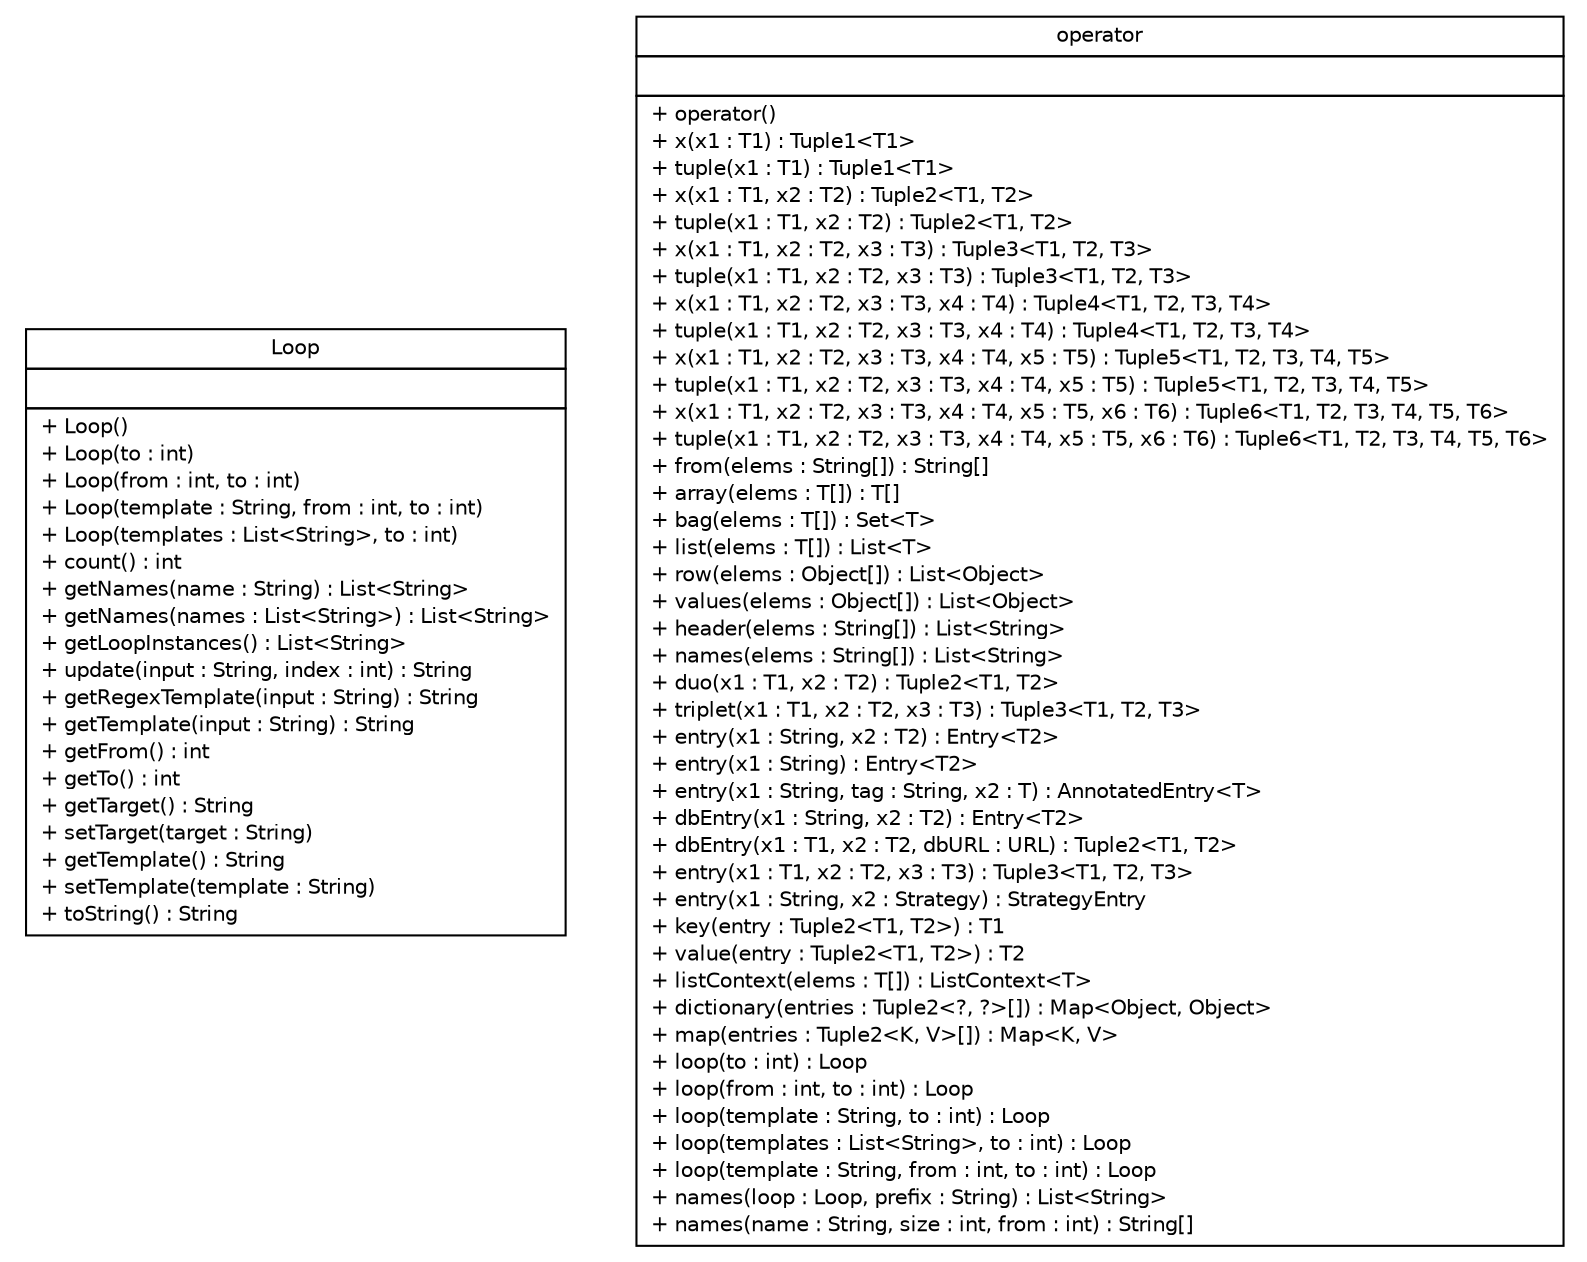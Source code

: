 #!/usr/local/bin/dot
#
# Class diagram 
# Generated by UMLGraph version R5_6 (http://www.umlgraph.org/)
#

digraph G {
	edge [fontname="Helvetica",fontsize=10,labelfontname="Helvetica",labelfontsize=10];
	node [fontname="Helvetica",fontsize=10,shape=plaintext];
	nodesep=0.25;
	ranksep=0.5;
	// sorcer.co.Loop
	c48950 [label=<<table title="sorcer.co.Loop" border="0" cellborder="1" cellspacing="0" cellpadding="2" port="p" href="./Loop.html">
		<tr><td><table border="0" cellspacing="0" cellpadding="1">
<tr><td align="center" balign="center"> Loop </td></tr>
		</table></td></tr>
		<tr><td><table border="0" cellspacing="0" cellpadding="1">
<tr><td align="left" balign="left">  </td></tr>
		</table></td></tr>
		<tr><td><table border="0" cellspacing="0" cellpadding="1">
<tr><td align="left" balign="left"> + Loop() </td></tr>
<tr><td align="left" balign="left"> + Loop(to : int) </td></tr>
<tr><td align="left" balign="left"> + Loop(from : int, to : int) </td></tr>
<tr><td align="left" balign="left"> + Loop(template : String, from : int, to : int) </td></tr>
<tr><td align="left" balign="left"> + Loop(templates : List&lt;String&gt;, to : int) </td></tr>
<tr><td align="left" balign="left"> + count() : int </td></tr>
<tr><td align="left" balign="left"> + getNames(name : String) : List&lt;String&gt; </td></tr>
<tr><td align="left" balign="left"> + getNames(names : List&lt;String&gt;) : List&lt;String&gt; </td></tr>
<tr><td align="left" balign="left"> + getLoopInstances() : List&lt;String&gt; </td></tr>
<tr><td align="left" balign="left"> + update(input : String, index : int) : String </td></tr>
<tr><td align="left" balign="left"> + getRegexTemplate(input : String) : String </td></tr>
<tr><td align="left" balign="left"> + getTemplate(input : String) : String </td></tr>
<tr><td align="left" balign="left"> + getFrom() : int </td></tr>
<tr><td align="left" balign="left"> + getTo() : int </td></tr>
<tr><td align="left" balign="left"> + getTarget() : String </td></tr>
<tr><td align="left" balign="left"> + setTarget(target : String) </td></tr>
<tr><td align="left" balign="left"> + getTemplate() : String </td></tr>
<tr><td align="left" balign="left"> + setTemplate(template : String) </td></tr>
<tr><td align="left" balign="left"> + toString() : String </td></tr>
		</table></td></tr>
		</table>>, URL="./Loop.html", fontname="Helvetica", fontcolor="black", fontsize=10.0];
	// sorcer.co.operator
	c48951 [label=<<table title="sorcer.co.operator" border="0" cellborder="1" cellspacing="0" cellpadding="2" port="p" href="./operator.html">
		<tr><td><table border="0" cellspacing="0" cellpadding="1">
<tr><td align="center" balign="center"> operator </td></tr>
		</table></td></tr>
		<tr><td><table border="0" cellspacing="0" cellpadding="1">
<tr><td align="left" balign="left">  </td></tr>
		</table></td></tr>
		<tr><td><table border="0" cellspacing="0" cellpadding="1">
<tr><td align="left" balign="left"> + operator() </td></tr>
<tr><td align="left" balign="left"> + x(x1 : T1) : Tuple1&lt;T1&gt; </td></tr>
<tr><td align="left" balign="left"> + tuple(x1 : T1) : Tuple1&lt;T1&gt; </td></tr>
<tr><td align="left" balign="left"> + x(x1 : T1, x2 : T2) : Tuple2&lt;T1, T2&gt; </td></tr>
<tr><td align="left" balign="left"> + tuple(x1 : T1, x2 : T2) : Tuple2&lt;T1, T2&gt; </td></tr>
<tr><td align="left" balign="left"> + x(x1 : T1, x2 : T2, x3 : T3) : Tuple3&lt;T1, T2, T3&gt; </td></tr>
<tr><td align="left" balign="left"> + tuple(x1 : T1, x2 : T2, x3 : T3) : Tuple3&lt;T1, T2, T3&gt; </td></tr>
<tr><td align="left" balign="left"> + x(x1 : T1, x2 : T2, x3 : T3, x4 : T4) : Tuple4&lt;T1, T2, T3, T4&gt; </td></tr>
<tr><td align="left" balign="left"> + tuple(x1 : T1, x2 : T2, x3 : T3, x4 : T4) : Tuple4&lt;T1, T2, T3, T4&gt; </td></tr>
<tr><td align="left" balign="left"> + x(x1 : T1, x2 : T2, x3 : T3, x4 : T4, x5 : T5) : Tuple5&lt;T1, T2, T3, T4, T5&gt; </td></tr>
<tr><td align="left" balign="left"> + tuple(x1 : T1, x2 : T2, x3 : T3, x4 : T4, x5 : T5) : Tuple5&lt;T1, T2, T3, T4, T5&gt; </td></tr>
<tr><td align="left" balign="left"> + x(x1 : T1, x2 : T2, x3 : T3, x4 : T4, x5 : T5, x6 : T6) : Tuple6&lt;T1, T2, T3, T4, T5, T6&gt; </td></tr>
<tr><td align="left" balign="left"> + tuple(x1 : T1, x2 : T2, x3 : T3, x4 : T4, x5 : T5, x6 : T6) : Tuple6&lt;T1, T2, T3, T4, T5, T6&gt; </td></tr>
<tr><td align="left" balign="left"> + from(elems : String[]) : String[] </td></tr>
<tr><td align="left" balign="left"> + array(elems : T[]) : T[] </td></tr>
<tr><td align="left" balign="left"> + bag(elems : T[]) : Set&lt;T&gt; </td></tr>
<tr><td align="left" balign="left"> + list(elems : T[]) : List&lt;T&gt; </td></tr>
<tr><td align="left" balign="left"> + row(elems : Object[]) : List&lt;Object&gt; </td></tr>
<tr><td align="left" balign="left"> + values(elems : Object[]) : List&lt;Object&gt; </td></tr>
<tr><td align="left" balign="left"> + header(elems : String[]) : List&lt;String&gt; </td></tr>
<tr><td align="left" balign="left"> + names(elems : String[]) : List&lt;String&gt; </td></tr>
<tr><td align="left" balign="left"> + duo(x1 : T1, x2 : T2) : Tuple2&lt;T1, T2&gt; </td></tr>
<tr><td align="left" balign="left"> + triplet(x1 : T1, x2 : T2, x3 : T3) : Tuple3&lt;T1, T2, T3&gt; </td></tr>
<tr><td align="left" balign="left"> + entry(x1 : String, x2 : T2) : Entry&lt;T2&gt; </td></tr>
<tr><td align="left" balign="left"> + entry(x1 : String) : Entry&lt;T2&gt; </td></tr>
<tr><td align="left" balign="left"> + entry(x1 : String, tag : String, x2 : T) : AnnotatedEntry&lt;T&gt; </td></tr>
<tr><td align="left" balign="left"> + dbEntry(x1 : String, x2 : T2) : Entry&lt;T2&gt; </td></tr>
<tr><td align="left" balign="left"> + dbEntry(x1 : T1, x2 : T2, dbURL : URL) : Tuple2&lt;T1, T2&gt; </td></tr>
<tr><td align="left" balign="left"> + entry(x1 : T1, x2 : T2, x3 : T3) : Tuple3&lt;T1, T2, T3&gt; </td></tr>
<tr><td align="left" balign="left"> + entry(x1 : String, x2 : Strategy) : StrategyEntry </td></tr>
<tr><td align="left" balign="left"> + key(entry : Tuple2&lt;T1, T2&gt;) : T1 </td></tr>
<tr><td align="left" balign="left"> + value(entry : Tuple2&lt;T1, T2&gt;) : T2 </td></tr>
<tr><td align="left" balign="left"> + listContext(elems : T[]) : ListContext&lt;T&gt; </td></tr>
<tr><td align="left" balign="left"> + dictionary(entries : Tuple2&lt;?, ?&gt;[]) : Map&lt;Object, Object&gt; </td></tr>
<tr><td align="left" balign="left"> + map(entries : Tuple2&lt;K, V&gt;[]) : Map&lt;K, V&gt; </td></tr>
<tr><td align="left" balign="left"> + loop(to : int) : Loop </td></tr>
<tr><td align="left" balign="left"> + loop(from : int, to : int) : Loop </td></tr>
<tr><td align="left" balign="left"> + loop(template : String, to : int) : Loop </td></tr>
<tr><td align="left" balign="left"> + loop(templates : List&lt;String&gt;, to : int) : Loop </td></tr>
<tr><td align="left" balign="left"> + loop(template : String, from : int, to : int) : Loop </td></tr>
<tr><td align="left" balign="left"> + names(loop : Loop, prefix : String) : List&lt;String&gt; </td></tr>
<tr><td align="left" balign="left"> + names(name : String, size : int, from : int) : String[] </td></tr>
		</table></td></tr>
		</table>>, URL="./operator.html", fontname="Helvetica", fontcolor="black", fontsize=10.0];
}

